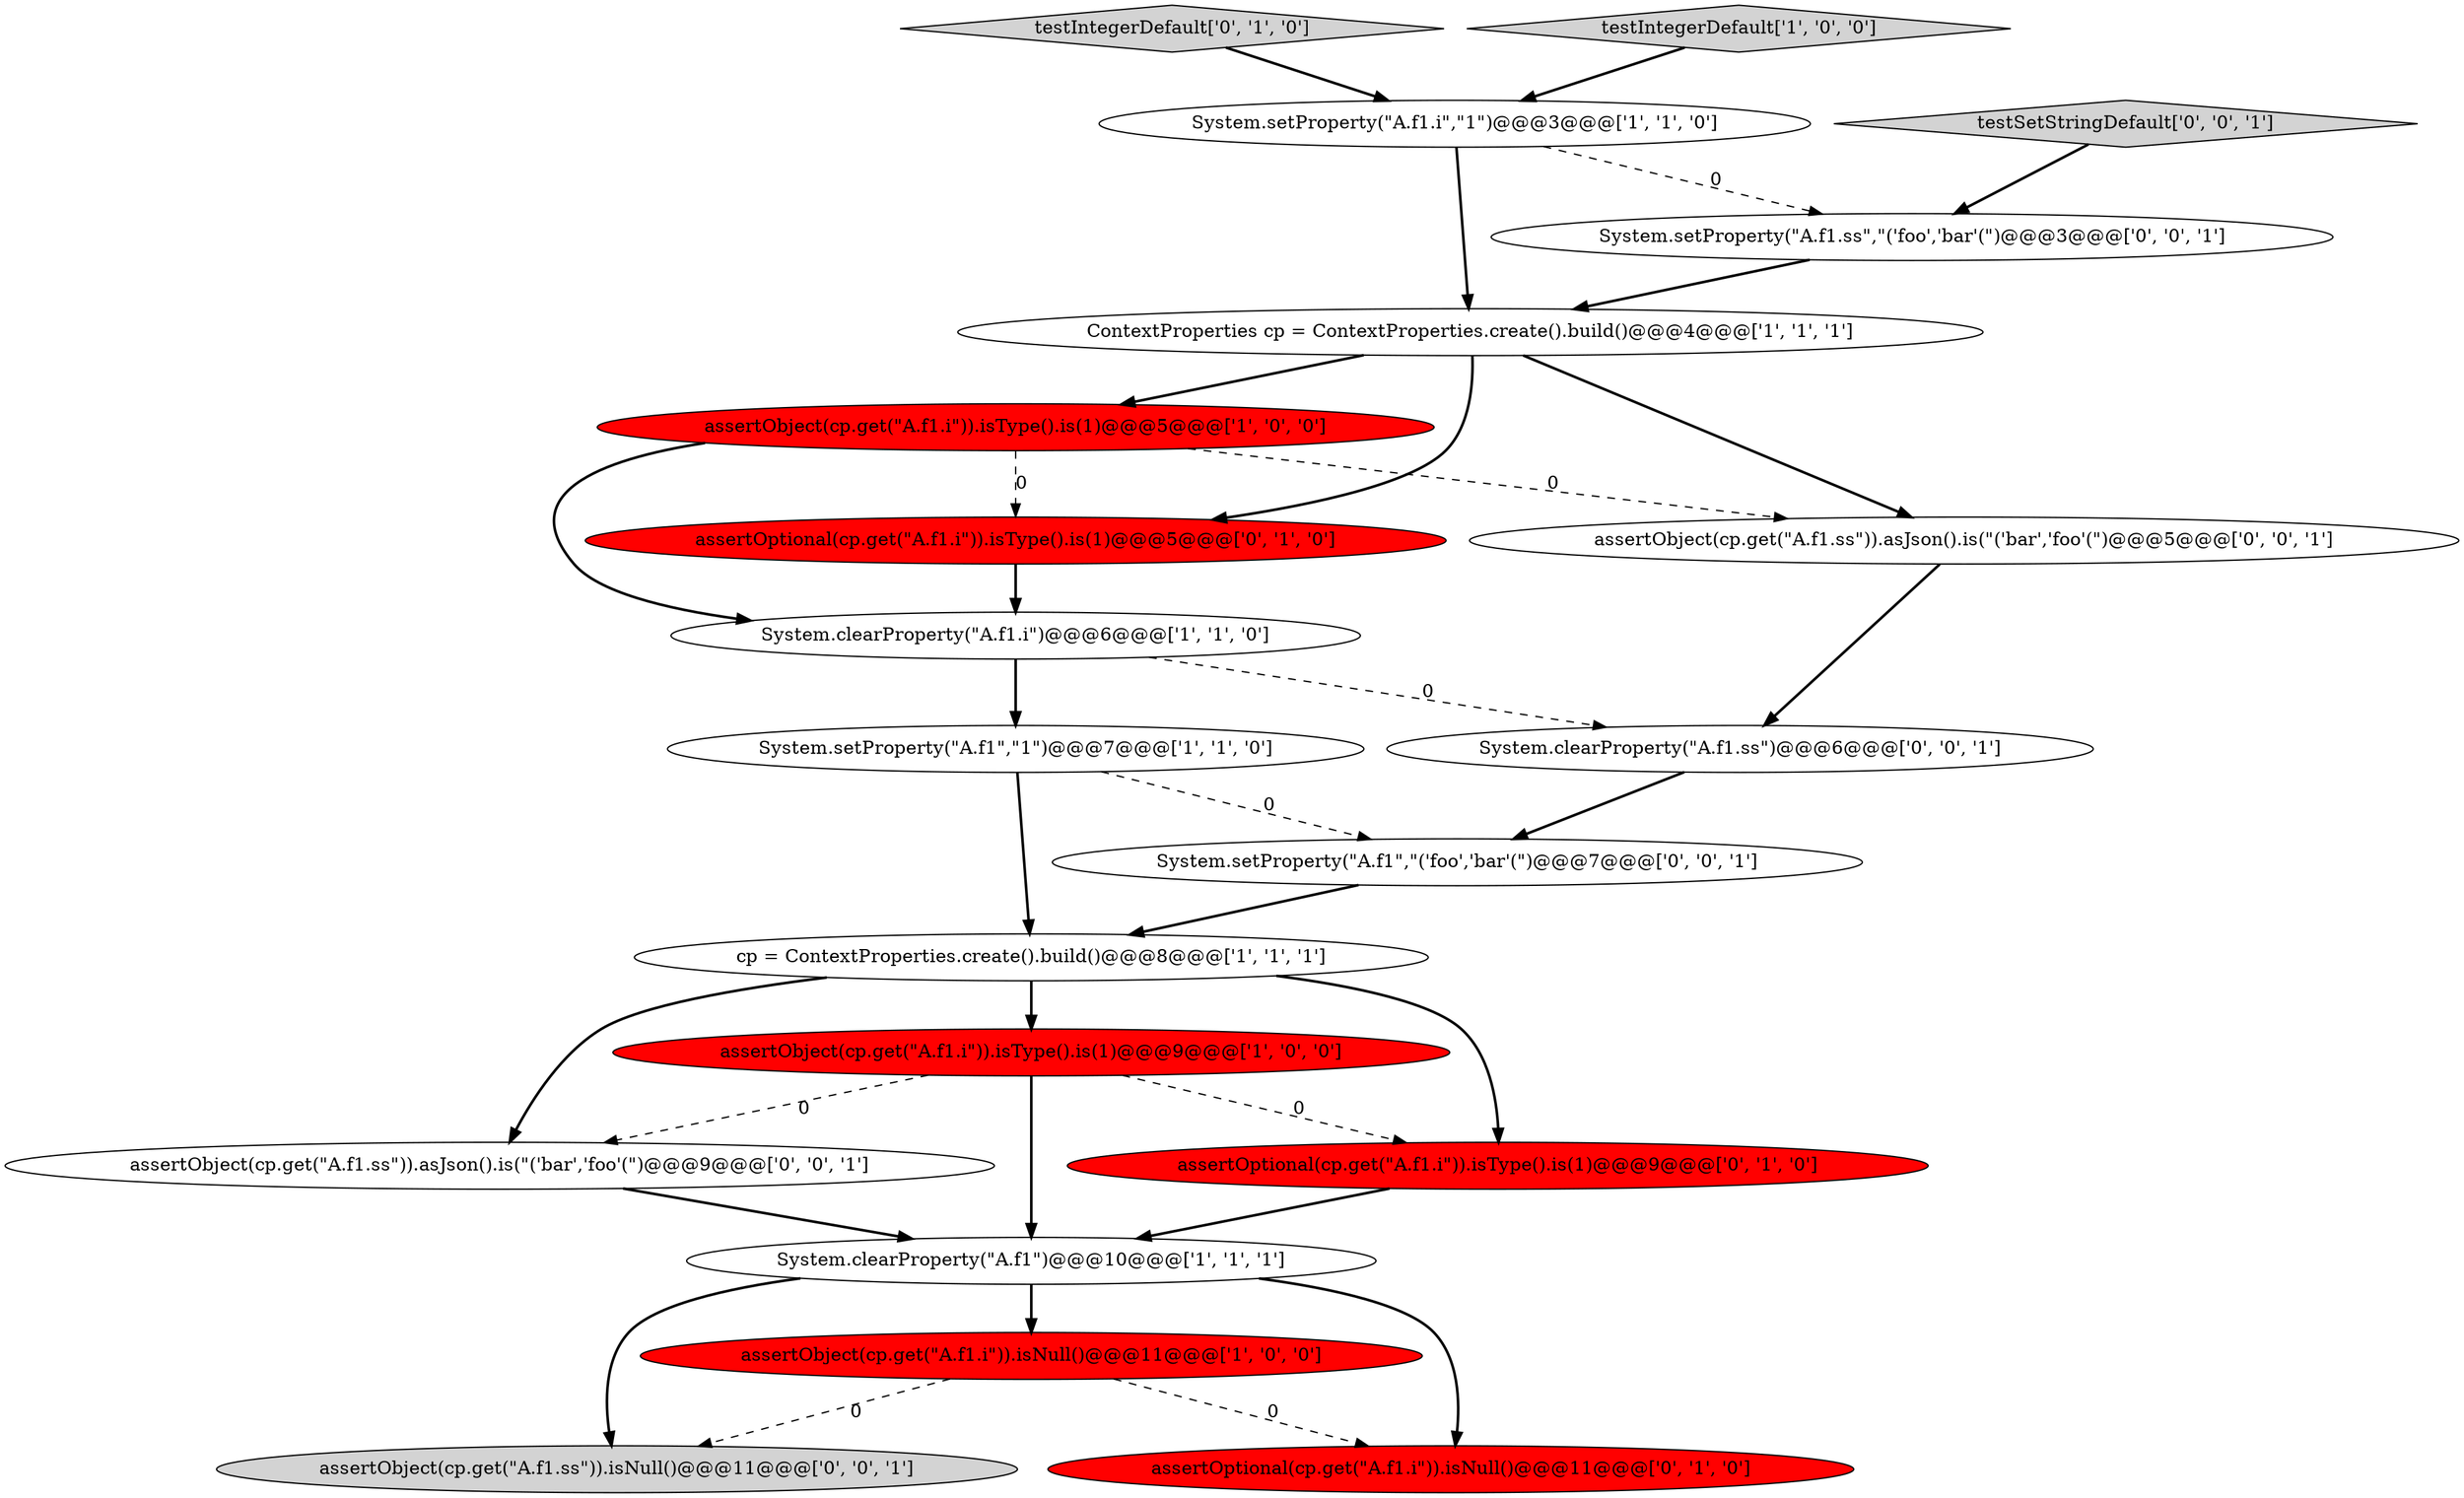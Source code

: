 digraph {
1 [style = filled, label = "ContextProperties cp = ContextProperties.create().build()@@@4@@@['1', '1', '1']", fillcolor = white, shape = ellipse image = "AAA0AAABBB1BBB"];
7 [style = filled, label = "System.setProperty(\"A.f1.i\",\"1\")@@@3@@@['1', '1', '0']", fillcolor = white, shape = ellipse image = "AAA0AAABBB1BBB"];
3 [style = filled, label = "cp = ContextProperties.create().build()@@@8@@@['1', '1', '1']", fillcolor = white, shape = ellipse image = "AAA0AAABBB1BBB"];
15 [style = filled, label = "System.setProperty(\"A.f1.ss\",\"('foo','bar'(\")@@@3@@@['0', '0', '1']", fillcolor = white, shape = ellipse image = "AAA0AAABBB3BBB"];
14 [style = filled, label = "assertObject(cp.get(\"A.f1.ss\")).isNull()@@@11@@@['0', '0', '1']", fillcolor = lightgray, shape = ellipse image = "AAA0AAABBB3BBB"];
2 [style = filled, label = "System.clearProperty(\"A.f1.i\")@@@6@@@['1', '1', '0']", fillcolor = white, shape = ellipse image = "AAA0AAABBB1BBB"];
18 [style = filled, label = "assertObject(cp.get(\"A.f1.ss\")).asJson().is(\"('bar','foo'(\")@@@9@@@['0', '0', '1']", fillcolor = white, shape = ellipse image = "AAA0AAABBB3BBB"];
16 [style = filled, label = "testSetStringDefault['0', '0', '1']", fillcolor = lightgray, shape = diamond image = "AAA0AAABBB3BBB"];
11 [style = filled, label = "assertOptional(cp.get(\"A.f1.i\")).isType().is(1)@@@9@@@['0', '1', '0']", fillcolor = red, shape = ellipse image = "AAA1AAABBB2BBB"];
17 [style = filled, label = "System.setProperty(\"A.f1\",\"('foo','bar'(\")@@@7@@@['0', '0', '1']", fillcolor = white, shape = ellipse image = "AAA0AAABBB3BBB"];
9 [style = filled, label = "assertObject(cp.get(\"A.f1.i\")).isNull()@@@11@@@['1', '0', '0']", fillcolor = red, shape = ellipse image = "AAA1AAABBB1BBB"];
20 [style = filled, label = "System.clearProperty(\"A.f1.ss\")@@@6@@@['0', '0', '1']", fillcolor = white, shape = ellipse image = "AAA0AAABBB3BBB"];
6 [style = filled, label = "assertObject(cp.get(\"A.f1.i\")).isType().is(1)@@@5@@@['1', '0', '0']", fillcolor = red, shape = ellipse image = "AAA1AAABBB1BBB"];
10 [style = filled, label = "assertOptional(cp.get(\"A.f1.i\")).isNull()@@@11@@@['0', '1', '0']", fillcolor = red, shape = ellipse image = "AAA1AAABBB2BBB"];
4 [style = filled, label = "assertObject(cp.get(\"A.f1.i\")).isType().is(1)@@@9@@@['1', '0', '0']", fillcolor = red, shape = ellipse image = "AAA1AAABBB1BBB"];
5 [style = filled, label = "System.clearProperty(\"A.f1\")@@@10@@@['1', '1', '1']", fillcolor = white, shape = ellipse image = "AAA0AAABBB1BBB"];
8 [style = filled, label = "System.setProperty(\"A.f1\",\"1\")@@@7@@@['1', '1', '0']", fillcolor = white, shape = ellipse image = "AAA0AAABBB1BBB"];
12 [style = filled, label = "assertOptional(cp.get(\"A.f1.i\")).isType().is(1)@@@5@@@['0', '1', '0']", fillcolor = red, shape = ellipse image = "AAA1AAABBB2BBB"];
13 [style = filled, label = "testIntegerDefault['0', '1', '0']", fillcolor = lightgray, shape = diamond image = "AAA0AAABBB2BBB"];
19 [style = filled, label = "assertObject(cp.get(\"A.f1.ss\")).asJson().is(\"('bar','foo'(\")@@@5@@@['0', '0', '1']", fillcolor = white, shape = ellipse image = "AAA0AAABBB3BBB"];
0 [style = filled, label = "testIntegerDefault['1', '0', '0']", fillcolor = lightgray, shape = diamond image = "AAA0AAABBB1BBB"];
4->18 [style = dashed, label="0"];
5->10 [style = bold, label=""];
16->15 [style = bold, label=""];
20->17 [style = bold, label=""];
7->1 [style = bold, label=""];
9->10 [style = dashed, label="0"];
2->20 [style = dashed, label="0"];
5->9 [style = bold, label=""];
19->20 [style = bold, label=""];
8->3 [style = bold, label=""];
3->11 [style = bold, label=""];
5->14 [style = bold, label=""];
3->4 [style = bold, label=""];
0->7 [style = bold, label=""];
3->18 [style = bold, label=""];
6->2 [style = bold, label=""];
6->12 [style = dashed, label="0"];
11->5 [style = bold, label=""];
12->2 [style = bold, label=""];
1->6 [style = bold, label=""];
9->14 [style = dashed, label="0"];
13->7 [style = bold, label=""];
18->5 [style = bold, label=""];
6->19 [style = dashed, label="0"];
1->12 [style = bold, label=""];
17->3 [style = bold, label=""];
7->15 [style = dashed, label="0"];
8->17 [style = dashed, label="0"];
4->11 [style = dashed, label="0"];
1->19 [style = bold, label=""];
4->5 [style = bold, label=""];
2->8 [style = bold, label=""];
15->1 [style = bold, label=""];
}
